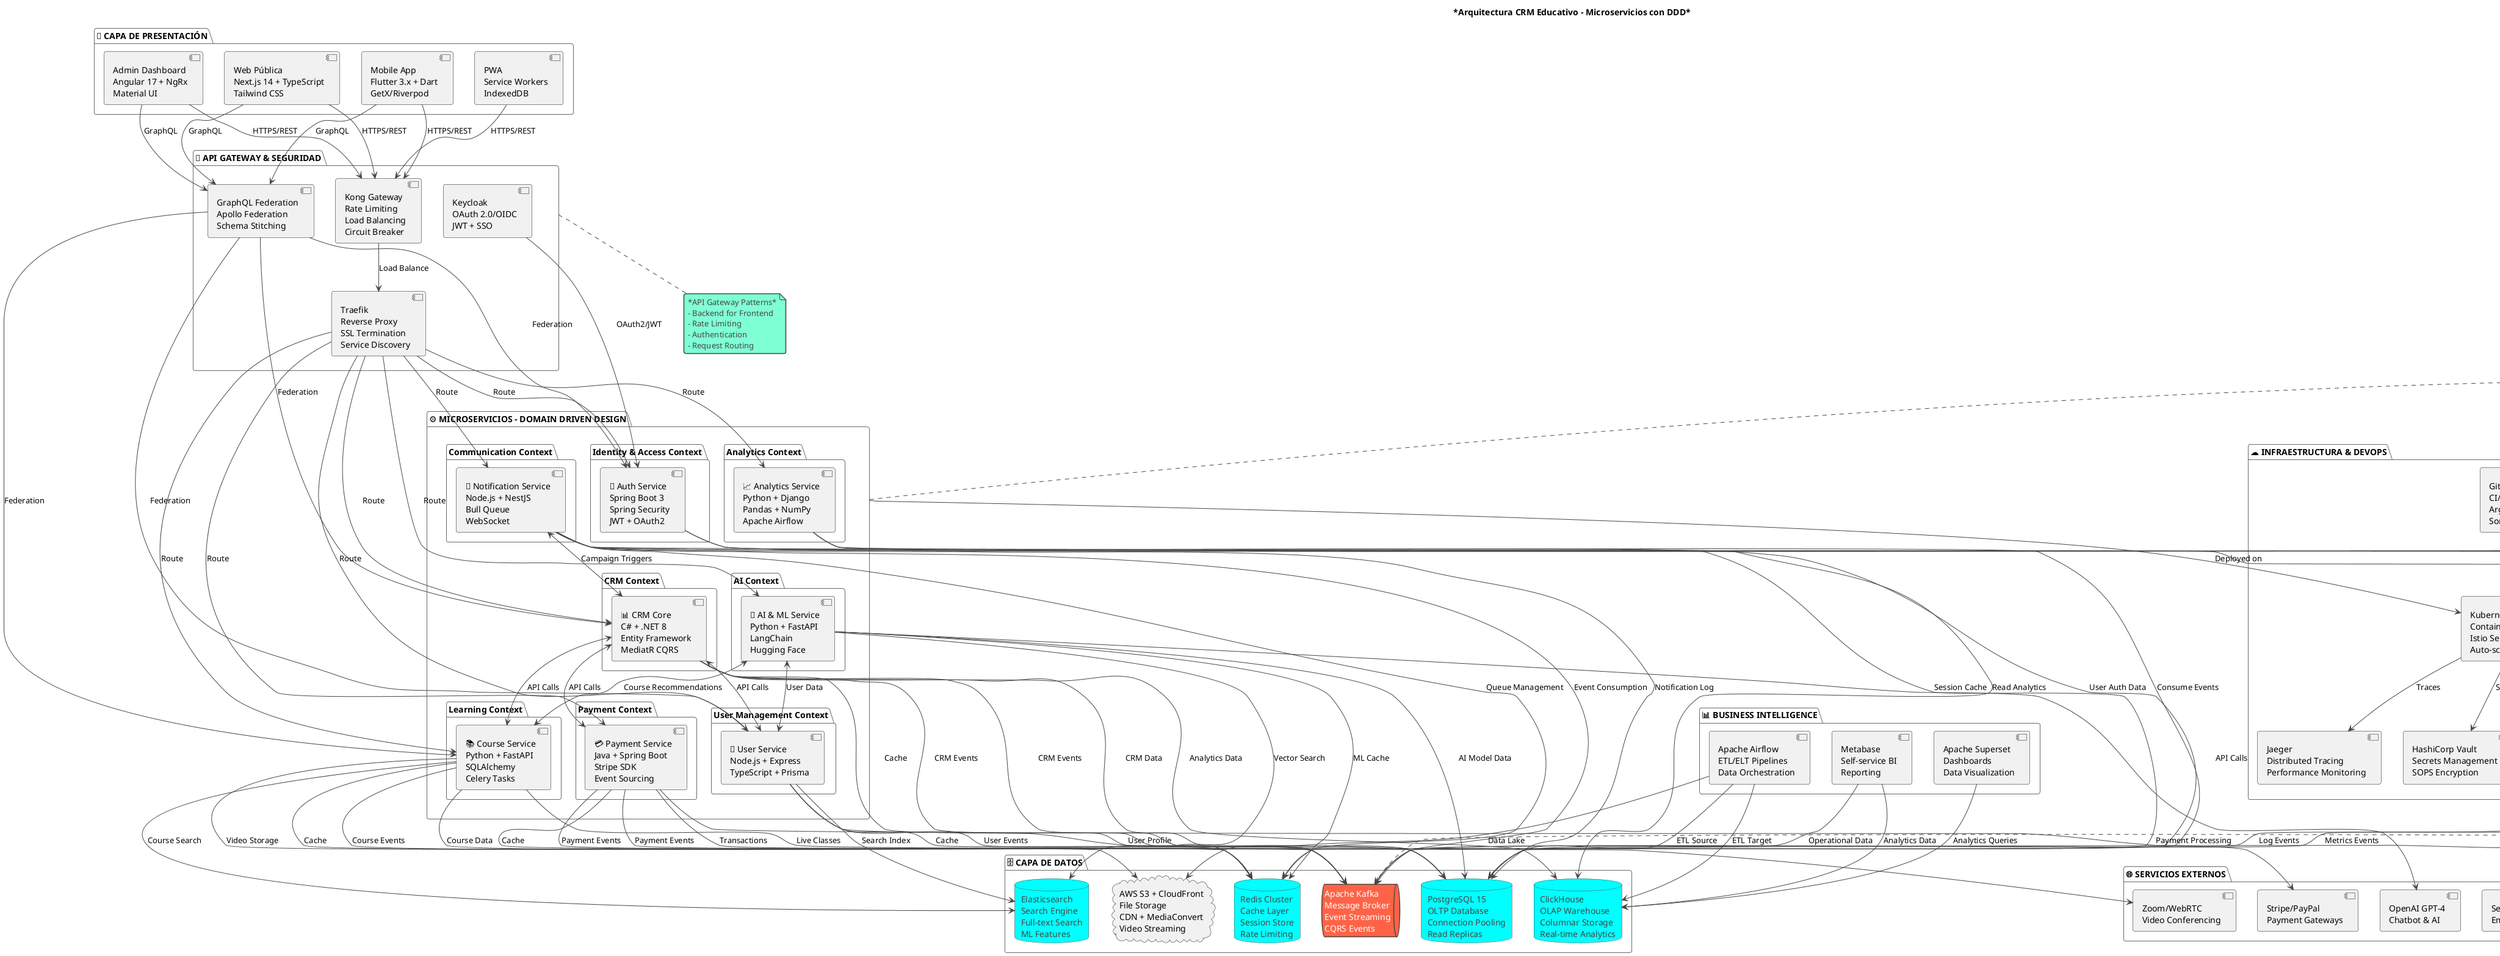 @startuml CRM_Educativo_Arquitectura
!theme vibrant
!define RECTANGLE class

title *Arquitectura CRM Educativo - Microservicios con DDD*

' =======================
' CAPA DE PRESENTACIÓN
' =======================
package "🎨 CAPA DE PRESENTACIÓN" as frontend {
    [Admin Dashboard\nAngular 17 + NgRx\nMaterial UI] as admin_web
    [Web Pública\nNext.js 14 + TypeScript\nTailwind CSS] as public_web
    [Mobile App\nFlutter 3.x + Dart\nGetX/Riverpod] as mobile_app
    [PWA\nService Workers\nIndexedDB] as pwa
}

' =======================
' API GATEWAY & SEGURIDAD
' =======================
package "🚪 API GATEWAY & SEGURIDAD" as gateway {
    [Kong Gateway\nRate Limiting\nLoad Balancing\nCircuit Breaker] as kong
    [Traefik\nReverse Proxy\nSSL Termination\nService Discovery] as traefik
    [Keycloak\nOAuth 2.0/OIDC\nJWT + SSO] as auth
    [GraphQL Federation\nApollo Federation\nSchema Stitching] as graphql
}

' =======================
' MICROSERVICIOS - DDD
' =======================
package "⚙️ MICROSERVICIOS - DOMAIN DRIVEN DESIGN" as microservices {

    package "Identity & Access Context" {
        [🔐 Auth Service\nSpring Boot 3\nSpring Security\nJWT + OAuth2] as auth_service
    }

    package "User Management Context" {
        [👥 User Service\nNode.js + Express\nTypeScript + Prisma] as user_service
    }

    package "Learning Context" {
        [📚 Course Service\nPython + FastAPI\nSQLAlchemy\nCelery Tasks] as course_service
    }

    package "Payment Context" {
        [💳 Payment Service\nJava + Spring Boot\nStripe SDK\nEvent Sourcing] as payment_service
    }

    package "CRM Context" {
        [📊 CRM Core\nC# + .NET 8\nEntity Framework\nMediatR CQRS] as crm_service
    }

    package "Analytics Context" {
        [📈 Analytics Service\nPython + Django\nPandas + NumPy\nApache Airflow] as analytics_service
    }

    package "Communication Context" {
        [📧 Notification Service\nNode.js + NestJS\nBull Queue\nWebSocket] as notification_service
    }

    package "AI Context" {
        [🤖 AI & ML Service\nPython + FastAPI\nLangChain\nHugging Face] as ai_service
    }
}

' =======================
' CAPA DE DATOS
' =======================
package "🗄️ CAPA DE DATOS" as dataLayer {
    database "PostgreSQL 15\nOLTP Database\nConnection Pooling\nRead Replicas" as postgres
    database "ClickHouse\nOLAP Warehouse\nColumnar Storage\nReal-time Analytics" as clickhouse
    database "Redis Cluster\nCache Layer\nSession Store\nRate Limiting" as redis
    database "Elasticsearch\nSearch Engine\nFull-text Search\nML Features" as elasticsearch
    queue "Apache Kafka\nMessage Broker\nEvent Streaming\nCQRS Events" as kafka
    cloud "AWS S3 + CloudFront\nFile Storage\nCDN + MediaConvert\nVideo Streaming" as s3
}

' =======================
' SERVICIOS EXTERNOS
' =======================
package "🌐 SERVICIOS EXTERNOS" as external {
    [OpenAI GPT-4\nChatbot & AI] as openai
    [SendGrid\nEmail Marketing] as sendgrid
    [WhatsApp Business API\nMessaging] as whatsapp
    [Firebase\nPush Notifications] as firebase
    [Stripe/PayPal\nPayment Gateways] as payment_gateways
    [Zoom/WebRTC\nVideo Conferencing] as video_conf
}

' =======================
' INFRAESTRUCTURA
' =======================
package "☁️ INFRAESTRUCTURA & DEVOPS" as infrastructure {
    [Kubernetes (EKS/GKE)\nContainer Orchestration\nIstio Service Mesh\nAuto-scaling] as k8s
    [GitHub Actions\nCI/CD Pipeline\nArgoCD\nSonarQube] as cicd
    [Prometheus + Grafana\nMonitoring\nAlerting\nDashboards] as monitoring
    [ELK Stack + Fluentd\nCentralized Logging\nLog Aggregation] as logging
    [Jaeger\nDistributed Tracing\nPerformance Monitoring] as tracing
    [HashiCorp Vault\nSecrets Management\nSOPS Encryption] as vault
}

' =======================
' HERRAMIENTAS DE ANÁLISIS
' =======================
package "📊 BUSINESS INTELLIGENCE" as bi {
    [Apache Superset\nDashboards\nData Visualization] as superset
    [Metabase\nSelf-service BI\nReporting] as metabase
    [Apache Airflow\nETL/ELT Pipelines\nData Orchestration] as airflow
}

' =======================
' RELACIONES FRONTEND -> GATEWAY
' =======================
admin_web --> kong : HTTPS/REST
public_web --> kong : HTTPS/REST
mobile_app --> kong : HTTPS/REST
pwa --> kong : HTTPS/REST

admin_web --> graphql : GraphQL
public_web --> graphql : GraphQL
mobile_app --> graphql : GraphQL

' =======================
' RELACIONES GATEWAY -> MICROSERVICIOS
' =======================
kong --> traefik : Load Balance
traefik --> auth_service : Route
traefik --> user_service : Route
traefik --> course_service : Route
traefik --> payment_service : Route
traefik --> crm_service : Route
traefik --> analytics_service : Route
traefik --> notification_service : Route
traefik --> ai_service : Route

auth --> auth_service : OAuth2/JWT
graphql --> auth_service : Federation
graphql --> user_service : Federation
graphql --> course_service : Federation
graphql --> crm_service : Federation

' =======================
' RELACIONES MICROSERVICIOS -> DATOS
' =======================
auth_service --> postgres : User Auth Data
auth_service --> redis : Session Cache

user_service --> postgres : User Profile
user_service --> redis : Cache
user_service --> elasticsearch : Search Index

course_service --> postgres : Course Data
course_service --> s3 : Video Storage
course_service --> redis : Cache
course_service --> elasticsearch : Course Search

payment_service --> postgres : Transactions
payment_service --> kafka : Payment Events
payment_service --> redis : Cache

crm_service --> postgres : CRM Data
crm_service --> clickhouse : Analytics Data
crm_service --> kafka : CRM Events
crm_service --> redis : Cache

analytics_service --> clickhouse : Read Analytics
analytics_service --> postgres : Meta Data
analytics_service --> kafka : Consume Events

notification_service --> redis : Queue Management
notification_service --> kafka : Event Consumption
notification_service --> postgres : Notification Log

ai_service --> postgres : AI Model Data
ai_service --> redis : ML Cache
ai_service --> elasticsearch : Vector Search

' =======================
' RELACIONES CON SERVICIOS EXTERNOS
' =======================
ai_service --> openai : API Calls
notification_service --> sendgrid : Email Sending
notification_service --> whatsapp : WhatsApp API
notification_service --> firebase : Push Notifications
payment_service --> payment_gateways : Payment Processing
course_service --> video_conf : Live Classes

' =======================
' RELACIONES DE INFRAESTRUCTURA
' =======================
microservices --> k8s : Deployed on
k8s --> monitoring : Metrics
k8s --> logging : Logs
k8s --> tracing : Traces
k8s --> vault : Secrets

cicd --> k8s : Deploy
monitoring --> kafka : Metrics Events
logging --> kafka : Log Events

' =======================
' RELACIONES DE BI
' =======================
superset --> clickhouse : Analytics Queries
metabase --> postgres : Operational Data
metabase --> clickhouse : Analytics Data
airflow --> postgres : ETL Source
airflow --> clickhouse : ETL Target
airflow --> s3 : Data Lake

' =======================
' COMUNICACIÓN ENTRE MICROSERVICIOS
' =======================
user_service --> kafka : User Events
course_service --> kafka : Course Events
payment_service --> kafka : Payment Events
crm_service --> kafka : CRM Events

crm_service <--> user_service : API Calls
crm_service <--> course_service : API Calls
crm_service <--> payment_service : API Calls
ai_service <--> user_service : User Data
ai_service <--> course_service : Course Recommendations
notification_service <--> crm_service : Campaign Triggers

' =======================
' PATRONES ARQUITECTÓNICOS
' =======================
note right of kafka
  *Event-Driven Architecture*
  - Event Sourcing
  - CQRS Pattern
  - Saga Pattern
  - Domain Events
end note

note right of microservices
  *Domain-Driven Design*
  - Bounded Contexts
  - Aggregates
  - Domain Services
  - Repository Pattern
end note

note right of k8s
  *Cloud-Native Patterns*
  - Circuit Breaker
  - Bulkhead
  - Service Mesh
  - Blue-Green Deployment
end note

note bottom of gateway
  *API Gateway Patterns*
  - Backend for Frontend
  - Rate Limiting
  - Authentication
  - Request Routing
end note

@enduml